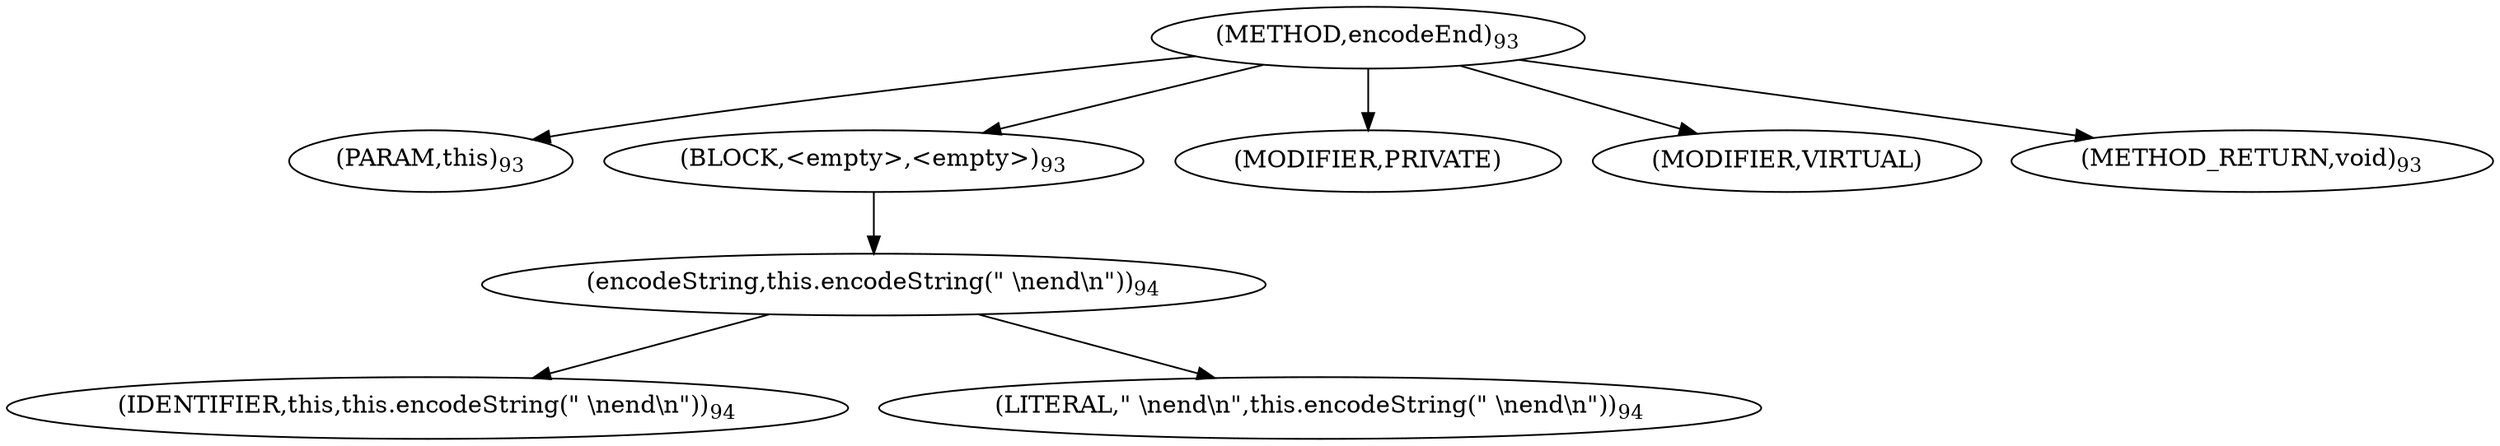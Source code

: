 digraph "encodeEnd" {  
"165" [label = <(METHOD,encodeEnd)<SUB>93</SUB>> ]
"15" [label = <(PARAM,this)<SUB>93</SUB>> ]
"166" [label = <(BLOCK,&lt;empty&gt;,&lt;empty&gt;)<SUB>93</SUB>> ]
"167" [label = <(encodeString,this.encodeString(&quot; \nend\n&quot;))<SUB>94</SUB>> ]
"14" [label = <(IDENTIFIER,this,this.encodeString(&quot; \nend\n&quot;))<SUB>94</SUB>> ]
"168" [label = <(LITERAL,&quot; \nend\n&quot;,this.encodeString(&quot; \nend\n&quot;))<SUB>94</SUB>> ]
"169" [label = <(MODIFIER,PRIVATE)> ]
"170" [label = <(MODIFIER,VIRTUAL)> ]
"171" [label = <(METHOD_RETURN,void)<SUB>93</SUB>> ]
  "165" -> "15" 
  "165" -> "166" 
  "165" -> "169" 
  "165" -> "170" 
  "165" -> "171" 
  "166" -> "167" 
  "167" -> "14" 
  "167" -> "168" 
}
